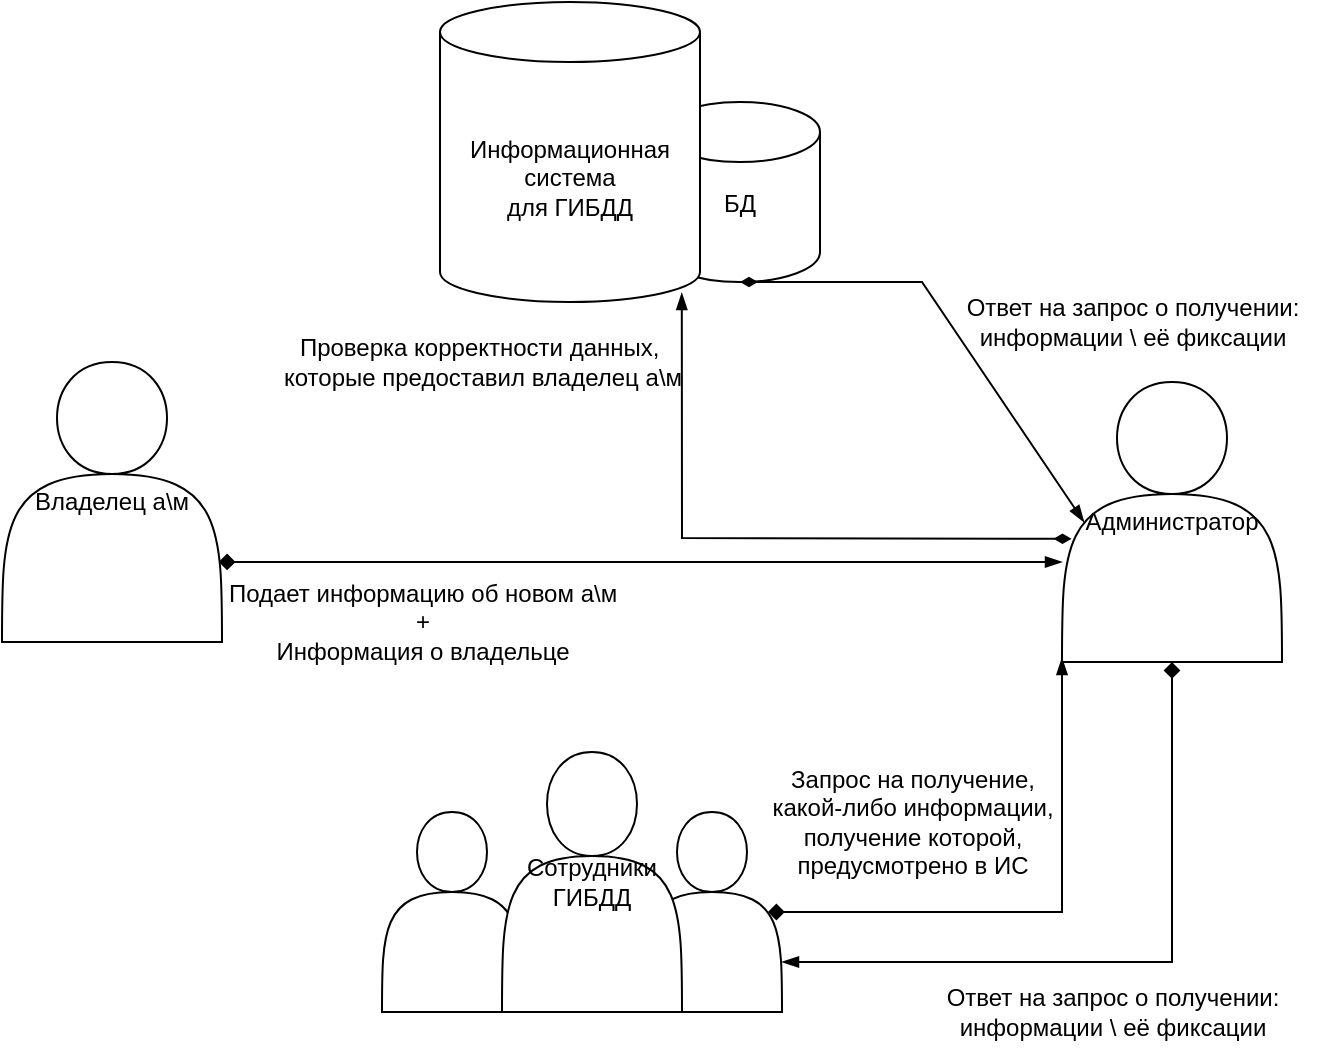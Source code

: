 <mxfile version="26.0.4">
  <diagram name="Страница — 1" id="vS-uSookmtu00PD3d-ti">
    <mxGraphModel dx="1392" dy="838" grid="1" gridSize="10" guides="1" tooltips="1" connect="1" arrows="1" fold="1" page="1" pageScale="1" pageWidth="827" pageHeight="1169" math="0" shadow="0">
      <root>
        <mxCell id="0" />
        <mxCell id="1" parent="0" />
        <mxCell id="3QunrKrQnTJUSiE9ofQy-1" value="Владелец а\м" style="shape=actor;whiteSpace=wrap;html=1;" parent="1" vertex="1">
          <mxGeometry x="100" y="260" width="110" height="140" as="geometry" />
        </mxCell>
        <mxCell id="3QunrKrQnTJUSiE9ofQy-2" value="Администратор" style="shape=actor;whiteSpace=wrap;html=1;" parent="1" vertex="1">
          <mxGeometry x="630" y="270" width="110" height="140" as="geometry" />
        </mxCell>
        <mxCell id="3QunrKrQnTJUSiE9ofQy-6" value="" style="group" parent="1" vertex="1" connectable="0">
          <mxGeometry x="290" y="455" width="200" height="130" as="geometry" />
        </mxCell>
        <mxCell id="3QunrKrQnTJUSiE9ofQy-5" value="" style="shape=actor;whiteSpace=wrap;html=1;" parent="3QunrKrQnTJUSiE9ofQy-6" vertex="1">
          <mxGeometry y="30" width="70" height="100" as="geometry" />
        </mxCell>
        <mxCell id="3QunrKrQnTJUSiE9ofQy-4" value="" style="shape=actor;whiteSpace=wrap;html=1;" parent="3QunrKrQnTJUSiE9ofQy-6" vertex="1">
          <mxGeometry x="130" y="30" width="70" height="100" as="geometry" />
        </mxCell>
        <mxCell id="3QunrKrQnTJUSiE9ofQy-3" value="Сотрудники&lt;div&gt;ГИБДД&lt;/div&gt;" style="shape=actor;whiteSpace=wrap;html=1;" parent="3QunrKrQnTJUSiE9ofQy-6" vertex="1">
          <mxGeometry x="60" width="90" height="130" as="geometry" />
        </mxCell>
        <mxCell id="3QunrKrQnTJUSiE9ofQy-9" value="" style="group" parent="1" vertex="1" connectable="0">
          <mxGeometry x="319" y="80" width="190" height="150" as="geometry" />
        </mxCell>
        <mxCell id="3QunrKrQnTJUSiE9ofQy-8" value="БД&lt;div&gt;&lt;br&gt;&lt;/div&gt;" style="shape=cylinder3;whiteSpace=wrap;html=1;boundedLbl=1;backgroundOutline=1;size=15;" parent="3QunrKrQnTJUSiE9ofQy-9" vertex="1">
          <mxGeometry x="110" y="50" width="80" height="90" as="geometry" />
        </mxCell>
        <mxCell id="3QunrKrQnTJUSiE9ofQy-7" value="Информационная система&lt;div&gt;для ГИБДД&lt;/div&gt;" style="shape=cylinder3;whiteSpace=wrap;html=1;boundedLbl=1;backgroundOutline=1;size=15;" parent="3QunrKrQnTJUSiE9ofQy-9" vertex="1">
          <mxGeometry width="130" height="150" as="geometry" />
        </mxCell>
        <mxCell id="3QunrKrQnTJUSiE9ofQy-10" value="" style="endArrow=blockThin;html=1;rounded=0;exitX=0.985;exitY=0.714;exitDx=0;exitDy=0;exitPerimeter=0;endFill=1;startArrow=diamond;startFill=1;flowAnimation=0;shadow=0;movable=0;resizable=0;rotatable=0;deletable=0;editable=0;locked=1;connectable=0;" parent="1" source="3QunrKrQnTJUSiE9ofQy-1" edge="1">
          <mxGeometry width="50" height="50" relative="1" as="geometry">
            <mxPoint x="380" y="380" as="sourcePoint" />
            <mxPoint x="630" y="360" as="targetPoint" />
          </mxGeometry>
        </mxCell>
        <mxCell id="3QunrKrQnTJUSiE9ofQy-11" value="" style="endArrow=blockThin;html=1;rounded=0;exitX=0.043;exitY=0.56;exitDx=0;exitDy=0;exitPerimeter=0;entryX=0.93;entryY=0.97;entryDx=0;entryDy=0;entryPerimeter=0;endFill=1;startArrow=diamondThin;startFill=1;movable=0;resizable=0;rotatable=0;deletable=0;editable=0;locked=1;connectable=0;" parent="1" source="3QunrKrQnTJUSiE9ofQy-2" target="3QunrKrQnTJUSiE9ofQy-7" edge="1">
          <mxGeometry width="50" height="50" relative="1" as="geometry">
            <mxPoint x="270" y="340" as="sourcePoint" />
            <mxPoint x="440" y="240" as="targetPoint" />
            <Array as="points">
              <mxPoint x="440" y="348" />
            </Array>
          </mxGeometry>
        </mxCell>
        <mxCell id="3QunrKrQnTJUSiE9ofQy-12" value="" style="endArrow=blockThin;html=1;rounded=0;exitX=0.5;exitY=1;exitDx=0;exitDy=0;exitPerimeter=0;entryX=0.1;entryY=0.5;entryDx=0;entryDy=0;entryPerimeter=0;startArrow=diamondThin;startFill=1;endFill=1;movable=0;resizable=0;rotatable=0;deletable=0;editable=0;locked=1;connectable=0;" parent="1" source="3QunrKrQnTJUSiE9ofQy-8" target="3QunrKrQnTJUSiE9ofQy-2" edge="1">
          <mxGeometry width="50" height="50" relative="1" as="geometry">
            <mxPoint x="510" y="300" as="sourcePoint" />
            <mxPoint x="680" y="150" as="targetPoint" />
            <Array as="points">
              <mxPoint x="560" y="220" />
            </Array>
          </mxGeometry>
        </mxCell>
        <mxCell id="3QunrKrQnTJUSiE9ofQy-13" value="" style="endArrow=blockThin;html=1;rounded=0;exitX=0.9;exitY=0.5;exitDx=0;exitDy=0;exitPerimeter=0;endFill=1;startArrow=diamond;startFill=1;" parent="1" source="3QunrKrQnTJUSiE9ofQy-4" edge="1">
          <mxGeometry width="50" height="50" relative="1" as="geometry">
            <mxPoint x="509" y="520" as="sourcePoint" />
            <mxPoint x="630" y="408" as="targetPoint" />
            <Array as="points">
              <mxPoint x="630" y="535" />
            </Array>
          </mxGeometry>
        </mxCell>
        <mxCell id="3QunrKrQnTJUSiE9ofQy-14" value="" style="endArrow=diamond;html=1;rounded=0;entryX=0.5;entryY=1;entryDx=0;entryDy=0;exitX=1;exitY=0.75;exitDx=0;exitDy=0;startArrow=blockThin;startFill=1;endFill=1;" parent="1" source="3QunrKrQnTJUSiE9ofQy-4" target="3QunrKrQnTJUSiE9ofQy-2" edge="1">
          <mxGeometry width="50" height="50" relative="1" as="geometry">
            <mxPoint x="690" y="500" as="sourcePoint" />
            <mxPoint x="740" y="450" as="targetPoint" />
            <Array as="points">
              <mxPoint x="685" y="560" />
            </Array>
          </mxGeometry>
        </mxCell>
        <mxCell id="3QunrKrQnTJUSiE9ofQy-15" value="Подает информацию об новом а\м&lt;div&gt;+&lt;/div&gt;&lt;div&gt;Информация о владельце&lt;/div&gt;" style="text;html=1;align=center;verticalAlign=middle;resizable=0;points=[];autosize=1;strokeColor=none;fillColor=none;" parent="1" vertex="1">
          <mxGeometry x="200" y="360" width="220" height="60" as="geometry" />
        </mxCell>
        <mxCell id="3QunrKrQnTJUSiE9ofQy-16" value="Проверка корректности данных,&amp;nbsp;&lt;div&gt;которые предоставил владелец а\м&lt;/div&gt;" style="text;html=1;align=center;verticalAlign=middle;resizable=0;points=[];autosize=1;strokeColor=none;fillColor=none;" parent="1" vertex="1">
          <mxGeometry x="230" y="240" width="220" height="40" as="geometry" />
        </mxCell>
        <mxCell id="3QunrKrQnTJUSiE9ofQy-17" value="Ответ на запрос о получении:&lt;div&gt;информации \ её фиксации&lt;/div&gt;" style="text;html=1;align=center;verticalAlign=middle;resizable=0;points=[];autosize=1;strokeColor=none;fillColor=none;" parent="1" vertex="1">
          <mxGeometry x="570" y="220" width="190" height="40" as="geometry" />
        </mxCell>
        <mxCell id="3QunrKrQnTJUSiE9ofQy-18" value="Запрос на получение,&lt;div&gt;&amp;nbsp;какой-либо информации,&amp;nbsp;&lt;/div&gt;&lt;div&gt;получение которой,&lt;/div&gt;&lt;div&gt;предусмотрено в ИС&lt;/div&gt;" style="text;html=1;align=center;verticalAlign=middle;resizable=0;points=[];autosize=1;strokeColor=none;fillColor=none;" parent="1" vertex="1">
          <mxGeometry x="470" y="455" width="170" height="70" as="geometry" />
        </mxCell>
        <mxCell id="3QunrKrQnTJUSiE9ofQy-19" value="Ответ на запрос о получении:&lt;div&gt;информации \ её фиксации&lt;/div&gt;" style="text;html=1;align=center;verticalAlign=middle;resizable=0;points=[];autosize=1;strokeColor=none;fillColor=none;" parent="1" vertex="1">
          <mxGeometry x="560" y="565" width="190" height="40" as="geometry" />
        </mxCell>
      </root>
    </mxGraphModel>
  </diagram>
</mxfile>
